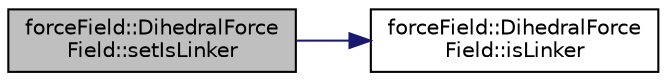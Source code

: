 digraph "forceField::DihedralForceField::setIsLinker"
{
 // LATEX_PDF_SIZE
  edge [fontname="Helvetica",fontsize="10",labelfontname="Helvetica",labelfontsize="10"];
  node [fontname="Helvetica",fontsize="10",shape=record];
  rankdir="LR";
  Node1 [label="forceField::DihedralForce\lField::setIsLinker",height=0.2,width=0.4,color="black", fillcolor="grey75", style="filled", fontcolor="black",tooltip=" "];
  Node1 -> Node2 [color="midnightblue",fontsize="10",style="solid",fontname="Helvetica"];
  Node2 [label="forceField::DihedralForce\lField::isLinker",height=0.2,width=0.4,color="black", fillcolor="white", style="filled",URL="$classforceField_1_1DihedralForceField.html#a2d265c94ba4f46a3ed54c9edffbd8438",tooltip=" "];
}
